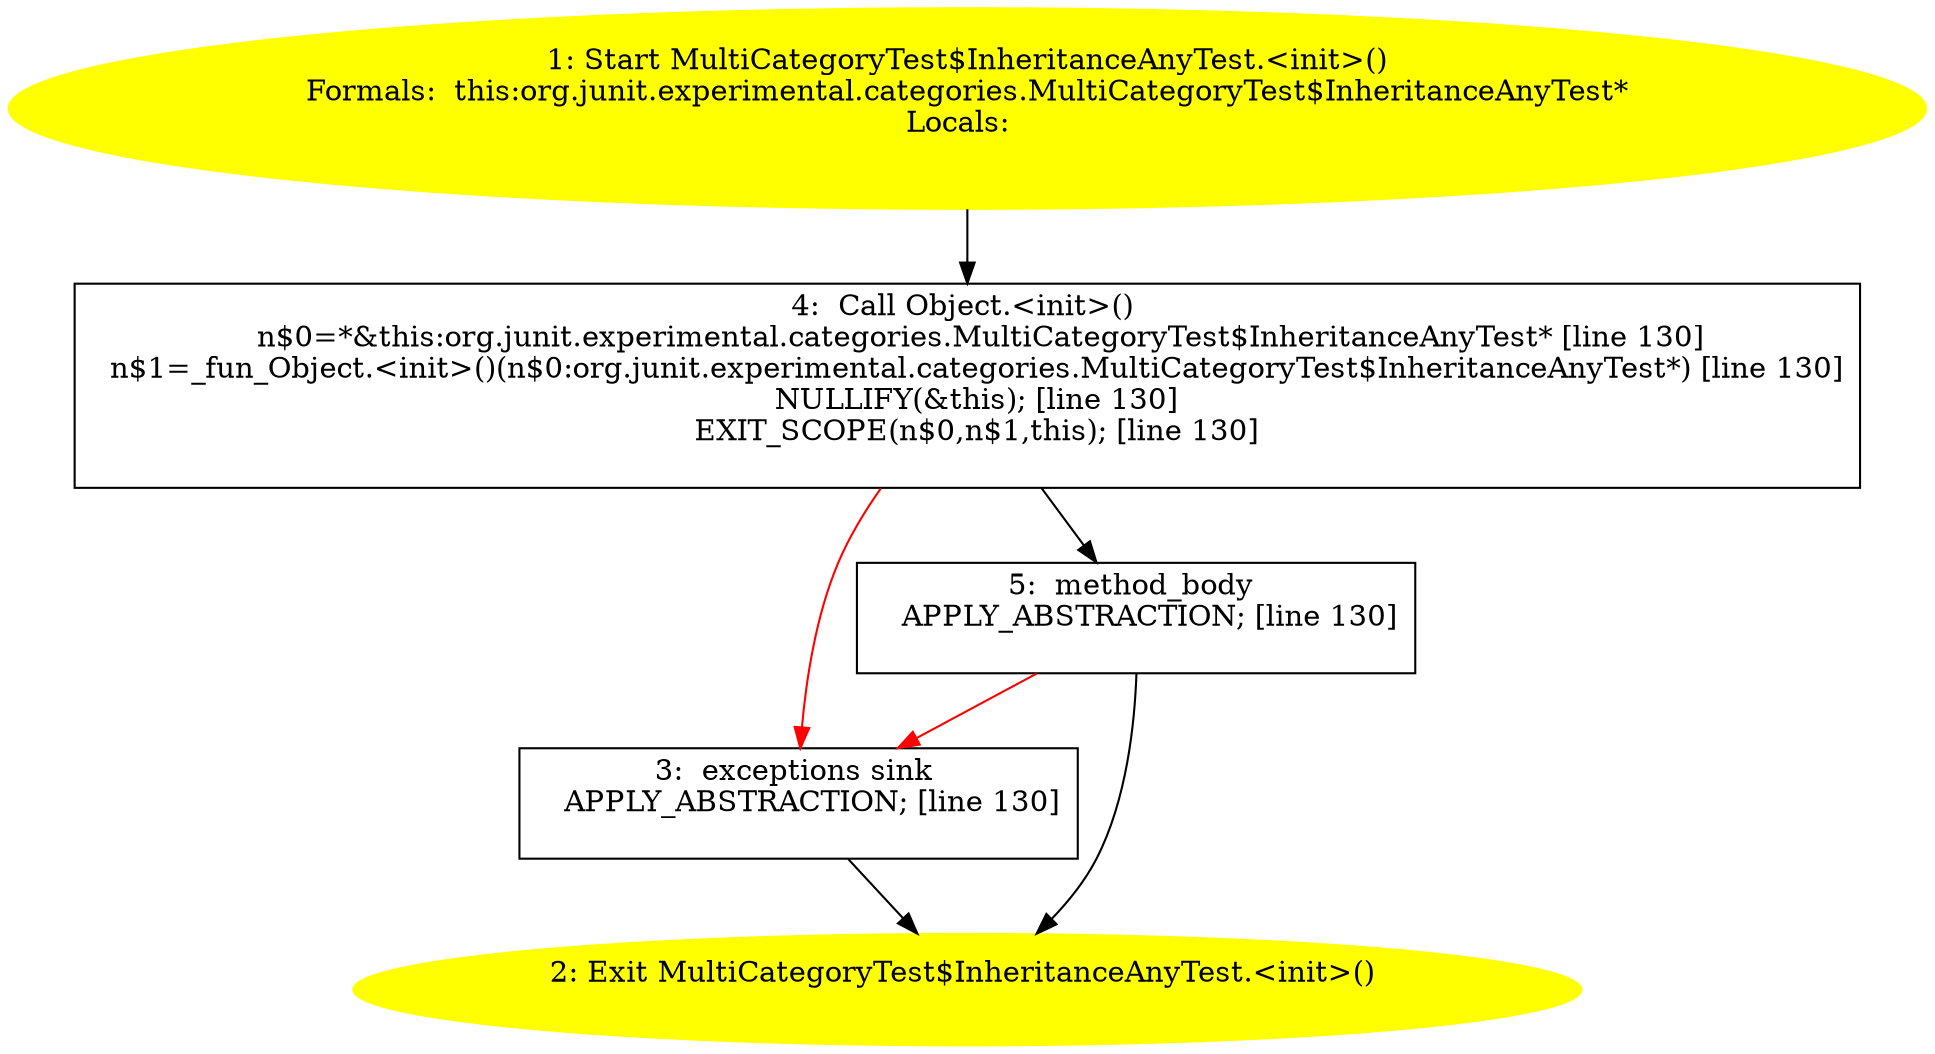 /* @generated */
digraph cfg {
"org.junit.experimental.categories.MultiCategoryTest$InheritanceAnyTest.<init>().81ef181979a5ea233f0ef93ad9b23f80_1" [label="1: Start MultiCategoryTest$InheritanceAnyTest.<init>()\nFormals:  this:org.junit.experimental.categories.MultiCategoryTest$InheritanceAnyTest*\nLocals:  \n  " color=yellow style=filled]
	

	 "org.junit.experimental.categories.MultiCategoryTest$InheritanceAnyTest.<init>().81ef181979a5ea233f0ef93ad9b23f80_1" -> "org.junit.experimental.categories.MultiCategoryTest$InheritanceAnyTest.<init>().81ef181979a5ea233f0ef93ad9b23f80_4" ;
"org.junit.experimental.categories.MultiCategoryTest$InheritanceAnyTest.<init>().81ef181979a5ea233f0ef93ad9b23f80_2" [label="2: Exit MultiCategoryTest$InheritanceAnyTest.<init>() \n  " color=yellow style=filled]
	

"org.junit.experimental.categories.MultiCategoryTest$InheritanceAnyTest.<init>().81ef181979a5ea233f0ef93ad9b23f80_3" [label="3:  exceptions sink \n   APPLY_ABSTRACTION; [line 130]\n " shape="box"]
	

	 "org.junit.experimental.categories.MultiCategoryTest$InheritanceAnyTest.<init>().81ef181979a5ea233f0ef93ad9b23f80_3" -> "org.junit.experimental.categories.MultiCategoryTest$InheritanceAnyTest.<init>().81ef181979a5ea233f0ef93ad9b23f80_2" ;
"org.junit.experimental.categories.MultiCategoryTest$InheritanceAnyTest.<init>().81ef181979a5ea233f0ef93ad9b23f80_4" [label="4:  Call Object.<init>() \n   n$0=*&this:org.junit.experimental.categories.MultiCategoryTest$InheritanceAnyTest* [line 130]\n  n$1=_fun_Object.<init>()(n$0:org.junit.experimental.categories.MultiCategoryTest$InheritanceAnyTest*) [line 130]\n  NULLIFY(&this); [line 130]\n  EXIT_SCOPE(n$0,n$1,this); [line 130]\n " shape="box"]
	

	 "org.junit.experimental.categories.MultiCategoryTest$InheritanceAnyTest.<init>().81ef181979a5ea233f0ef93ad9b23f80_4" -> "org.junit.experimental.categories.MultiCategoryTest$InheritanceAnyTest.<init>().81ef181979a5ea233f0ef93ad9b23f80_5" ;
	 "org.junit.experimental.categories.MultiCategoryTest$InheritanceAnyTest.<init>().81ef181979a5ea233f0ef93ad9b23f80_4" -> "org.junit.experimental.categories.MultiCategoryTest$InheritanceAnyTest.<init>().81ef181979a5ea233f0ef93ad9b23f80_3" [color="red" ];
"org.junit.experimental.categories.MultiCategoryTest$InheritanceAnyTest.<init>().81ef181979a5ea233f0ef93ad9b23f80_5" [label="5:  method_body \n   APPLY_ABSTRACTION; [line 130]\n " shape="box"]
	

	 "org.junit.experimental.categories.MultiCategoryTest$InheritanceAnyTest.<init>().81ef181979a5ea233f0ef93ad9b23f80_5" -> "org.junit.experimental.categories.MultiCategoryTest$InheritanceAnyTest.<init>().81ef181979a5ea233f0ef93ad9b23f80_2" ;
	 "org.junit.experimental.categories.MultiCategoryTest$InheritanceAnyTest.<init>().81ef181979a5ea233f0ef93ad9b23f80_5" -> "org.junit.experimental.categories.MultiCategoryTest$InheritanceAnyTest.<init>().81ef181979a5ea233f0ef93ad9b23f80_3" [color="red" ];
}
